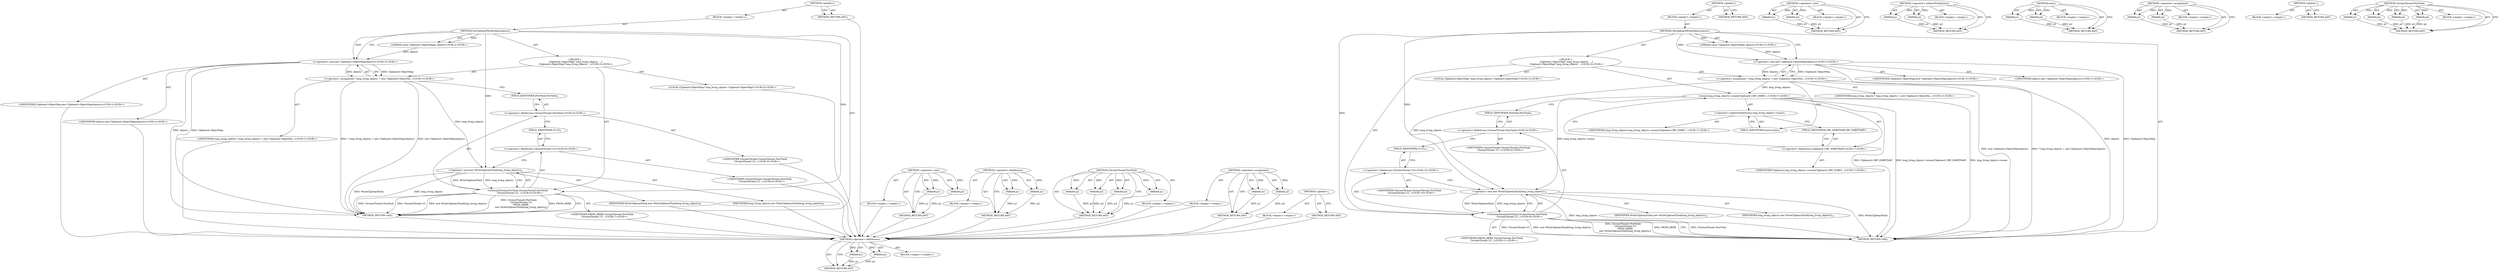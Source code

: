 digraph "ChromeThread.PostTask" {
vulnerable_6 [label=<(METHOD,&lt;global&gt;)<SUB>1</SUB>>];
vulnerable_7 [label=<(BLOCK,&lt;empty&gt;,&lt;empty&gt;)<SUB>1</SUB>>];
vulnerable_8 [label=<(METHOD,OnClipboardWriteObjectsAsync)<SUB>1</SUB>>];
vulnerable_9 [label="<(PARAM,const Clipboard::ObjectMap&amp; objects)<SUB>2</SUB>>"];
vulnerable_10 [label="<(BLOCK,{
   Clipboard::ObjectMap* long_living_objects ...,{
   Clipboard::ObjectMap* long_living_objects ...)<SUB>2</SUB>>"];
vulnerable_11 [label="<(LOCAL,Clipboard.ObjectMap* long_living_objects: Clipboard.ObjectMap*)<SUB>3</SUB>>"];
vulnerable_12 [label="<(&lt;operator&gt;.assignment,* long_living_objects = new Clipboard::ObjectMa...)<SUB>3</SUB>>"];
vulnerable_13 [label="<(IDENTIFIER,long_living_objects,* long_living_objects = new Clipboard::ObjectMa...)<SUB>3</SUB>>"];
vulnerable_14 [label="<(&lt;operator&gt;.new,new Clipboard::ObjectMap(objects))<SUB>3</SUB>>"];
vulnerable_15 [label="<(IDENTIFIER,Clipboard::ObjectMap,new Clipboard::ObjectMap(objects))<SUB>3</SUB>>"];
vulnerable_16 [label="<(IDENTIFIER,objects,new Clipboard::ObjectMap(objects))<SUB>3</SUB>>"];
vulnerable_17 [label="<(ChromeThread.PostTask,ChromeThread::PostTask(
       ChromeThread::UI...)<SUB>5</SUB>>"];
vulnerable_18 [label="<(&lt;operator&gt;.fieldAccess,ChromeThread::PostTask)<SUB>5</SUB>>"];
vulnerable_19 [label="<(IDENTIFIER,ChromeThread,ChromeThread::PostTask(
       ChromeThread::UI...)<SUB>5</SUB>>"];
vulnerable_20 [label=<(FIELD_IDENTIFIER,PostTask,PostTask)<SUB>5</SUB>>];
vulnerable_21 [label="<(&lt;operator&gt;.fieldAccess,ChromeThread::UI)<SUB>6</SUB>>"];
vulnerable_22 [label="<(IDENTIFIER,ChromeThread,ChromeThread::PostTask(
       ChromeThread::UI...)<SUB>6</SUB>>"];
vulnerable_23 [label=<(FIELD_IDENTIFIER,UI,UI)<SUB>6</SUB>>];
vulnerable_24 [label="<(IDENTIFIER,FROM_HERE,ChromeThread::PostTask(
       ChromeThread::UI...)<SUB>7</SUB>>"];
vulnerable_25 [label=<(&lt;operator&gt;.new,new WriteClipboardTask(long_living_objects))<SUB>8</SUB>>];
vulnerable_26 [label=<(IDENTIFIER,WriteClipboardTask,new WriteClipboardTask(long_living_objects))<SUB>8</SUB>>];
vulnerable_27 [label=<(IDENTIFIER,long_living_objects,new WriteClipboardTask(long_living_objects))<SUB>8</SUB>>];
vulnerable_28 [label=<(METHOD_RETURN,void)<SUB>1</SUB>>];
vulnerable_30 [label=<(METHOD_RETURN,ANY)<SUB>1</SUB>>];
vulnerable_56 [label=<(METHOD,&lt;operator&gt;.new)>];
vulnerable_57 [label=<(PARAM,p1)>];
vulnerable_58 [label=<(PARAM,p2)>];
vulnerable_59 [label=<(BLOCK,&lt;empty&gt;,&lt;empty&gt;)>];
vulnerable_60 [label=<(METHOD_RETURN,ANY)>];
vulnerable_68 [label=<(METHOD,&lt;operator&gt;.fieldAccess)>];
vulnerable_69 [label=<(PARAM,p1)>];
vulnerable_70 [label=<(PARAM,p2)>];
vulnerable_71 [label=<(BLOCK,&lt;empty&gt;,&lt;empty&gt;)>];
vulnerable_72 [label=<(METHOD_RETURN,ANY)>];
vulnerable_61 [label=<(METHOD,ChromeThread.PostTask)>];
vulnerable_62 [label=<(PARAM,p1)>];
vulnerable_63 [label=<(PARAM,p2)>];
vulnerable_64 [label=<(PARAM,p3)>];
vulnerable_65 [label=<(PARAM,p4)>];
vulnerable_66 [label=<(BLOCK,&lt;empty&gt;,&lt;empty&gt;)>];
vulnerable_67 [label=<(METHOD_RETURN,ANY)>];
vulnerable_51 [label=<(METHOD,&lt;operator&gt;.assignment)>];
vulnerable_52 [label=<(PARAM,p1)>];
vulnerable_53 [label=<(PARAM,p2)>];
vulnerable_54 [label=<(BLOCK,&lt;empty&gt;,&lt;empty&gt;)>];
vulnerable_55 [label=<(METHOD_RETURN,ANY)>];
vulnerable_45 [label=<(METHOD,&lt;global&gt;)<SUB>1</SUB>>];
vulnerable_46 [label=<(BLOCK,&lt;empty&gt;,&lt;empty&gt;)>];
vulnerable_47 [label=<(METHOD_RETURN,ANY)>];
fixed_78 [label=<(METHOD,&lt;operator&gt;.fieldAccess)>];
fixed_79 [label=<(PARAM,p1)>];
fixed_80 [label=<(PARAM,p2)>];
fixed_81 [label=<(BLOCK,&lt;empty&gt;,&lt;empty&gt;)>];
fixed_82 [label=<(METHOD_RETURN,ANY)>];
fixed_6 [label=<(METHOD,&lt;global&gt;)<SUB>1</SUB>>];
fixed_7 [label=<(BLOCK,&lt;empty&gt;,&lt;empty&gt;)<SUB>1</SUB>>];
fixed_8 [label=<(METHOD,OnClipboardWriteObjectsAsync)<SUB>1</SUB>>];
fixed_9 [label="<(PARAM,const Clipboard::ObjectMap&amp; objects)<SUB>2</SUB>>"];
fixed_10 [label="<(BLOCK,{
   Clipboard::ObjectMap* long_living_objects ...,{
   Clipboard::ObjectMap* long_living_objects ...)<SUB>2</SUB>>"];
fixed_11 [label="<(LOCAL,Clipboard.ObjectMap* long_living_objects: Clipboard.ObjectMap*)<SUB>3</SUB>>"];
fixed_12 [label="<(&lt;operator&gt;.assignment,* long_living_objects = new Clipboard::ObjectMa...)<SUB>3</SUB>>"];
fixed_13 [label="<(IDENTIFIER,long_living_objects,* long_living_objects = new Clipboard::ObjectMa...)<SUB>3</SUB>>"];
fixed_14 [label="<(&lt;operator&gt;.new,new Clipboard::ObjectMap(objects))<SUB>3</SUB>>"];
fixed_15 [label="<(IDENTIFIER,Clipboard::ObjectMap,new Clipboard::ObjectMap(objects))<SUB>3</SUB>>"];
fixed_16 [label="<(IDENTIFIER,objects,new Clipboard::ObjectMap(objects))<SUB>3</SUB>>"];
fixed_17 [label="<(erase,long_living_objects-&gt;erase(Clipboard::CBF_SMBIT...)<SUB>7</SUB>>"];
fixed_18 [label=<(&lt;operator&gt;.indirectFieldAccess,long_living_objects-&gt;erase)<SUB>7</SUB>>];
fixed_19 [label="<(IDENTIFIER,long_living_objects,long_living_objects-&gt;erase(Clipboard::CBF_SMBIT...)<SUB>7</SUB>>"];
fixed_20 [label=<(FIELD_IDENTIFIER,erase,erase)<SUB>7</SUB>>];
fixed_21 [label="<(&lt;operator&gt;.fieldAccess,Clipboard::CBF_SMBITMAP)<SUB>7</SUB>>"];
fixed_22 [label="<(IDENTIFIER,Clipboard,long_living_objects-&gt;erase(Clipboard::CBF_SMBIT...)<SUB>7</SUB>>"];
fixed_23 [label=<(FIELD_IDENTIFIER,CBF_SMBITMAP,CBF_SMBITMAP)<SUB>7</SUB>>];
fixed_24 [label="<(ChromeThread.PostTask,ChromeThread::PostTask(
       ChromeThread::UI...)<SUB>9</SUB>>"];
fixed_25 [label="<(&lt;operator&gt;.fieldAccess,ChromeThread::PostTask)<SUB>9</SUB>>"];
fixed_26 [label="<(IDENTIFIER,ChromeThread,ChromeThread::PostTask(
       ChromeThread::UI...)<SUB>9</SUB>>"];
fixed_27 [label=<(FIELD_IDENTIFIER,PostTask,PostTask)<SUB>9</SUB>>];
fixed_28 [label="<(&lt;operator&gt;.fieldAccess,ChromeThread::UI)<SUB>10</SUB>>"];
fixed_29 [label="<(IDENTIFIER,ChromeThread,ChromeThread::PostTask(
       ChromeThread::UI...)<SUB>10</SUB>>"];
fixed_30 [label=<(FIELD_IDENTIFIER,UI,UI)<SUB>10</SUB>>];
fixed_31 [label="<(IDENTIFIER,FROM_HERE,ChromeThread::PostTask(
       ChromeThread::UI...)<SUB>11</SUB>>"];
fixed_32 [label=<(&lt;operator&gt;.new,new WriteClipboardTask(long_living_objects))<SUB>12</SUB>>];
fixed_33 [label=<(IDENTIFIER,WriteClipboardTask,new WriteClipboardTask(long_living_objects))<SUB>12</SUB>>];
fixed_34 [label=<(IDENTIFIER,long_living_objects,new WriteClipboardTask(long_living_objects))<SUB>12</SUB>>];
fixed_35 [label=<(METHOD_RETURN,void)<SUB>1</SUB>>];
fixed_37 [label=<(METHOD_RETURN,ANY)<SUB>1</SUB>>];
fixed_63 [label=<(METHOD,&lt;operator&gt;.new)>];
fixed_64 [label=<(PARAM,p1)>];
fixed_65 [label=<(PARAM,p2)>];
fixed_66 [label=<(BLOCK,&lt;empty&gt;,&lt;empty&gt;)>];
fixed_67 [label=<(METHOD_RETURN,ANY)>];
fixed_73 [label=<(METHOD,&lt;operator&gt;.indirectFieldAccess)>];
fixed_74 [label=<(PARAM,p1)>];
fixed_75 [label=<(PARAM,p2)>];
fixed_76 [label=<(BLOCK,&lt;empty&gt;,&lt;empty&gt;)>];
fixed_77 [label=<(METHOD_RETURN,ANY)>];
fixed_68 [label=<(METHOD,erase)>];
fixed_69 [label=<(PARAM,p1)>];
fixed_70 [label=<(PARAM,p2)>];
fixed_71 [label=<(BLOCK,&lt;empty&gt;,&lt;empty&gt;)>];
fixed_72 [label=<(METHOD_RETURN,ANY)>];
fixed_58 [label=<(METHOD,&lt;operator&gt;.assignment)>];
fixed_59 [label=<(PARAM,p1)>];
fixed_60 [label=<(PARAM,p2)>];
fixed_61 [label=<(BLOCK,&lt;empty&gt;,&lt;empty&gt;)>];
fixed_62 [label=<(METHOD_RETURN,ANY)>];
fixed_52 [label=<(METHOD,&lt;global&gt;)<SUB>1</SUB>>];
fixed_53 [label=<(BLOCK,&lt;empty&gt;,&lt;empty&gt;)>];
fixed_54 [label=<(METHOD_RETURN,ANY)>];
fixed_83 [label=<(METHOD,ChromeThread.PostTask)>];
fixed_84 [label=<(PARAM,p1)>];
fixed_85 [label=<(PARAM,p2)>];
fixed_86 [label=<(PARAM,p3)>];
fixed_87 [label=<(PARAM,p4)>];
fixed_88 [label=<(BLOCK,&lt;empty&gt;,&lt;empty&gt;)>];
fixed_89 [label=<(METHOD_RETURN,ANY)>];
vulnerable_6 -> vulnerable_7  [key=0, label="AST: "];
vulnerable_6 -> vulnerable_30  [key=0, label="AST: "];
vulnerable_6 -> vulnerable_30  [key=1, label="CFG: "];
vulnerable_7 -> vulnerable_8  [key=0, label="AST: "];
vulnerable_8 -> vulnerable_9  [key=0, label="AST: "];
vulnerable_8 -> vulnerable_9  [key=1, label="DDG: "];
vulnerable_8 -> vulnerable_10  [key=0, label="AST: "];
vulnerable_8 -> vulnerable_28  [key=0, label="AST: "];
vulnerable_8 -> vulnerable_14  [key=0, label="CFG: "];
vulnerable_8 -> vulnerable_14  [key=1, label="DDG: "];
vulnerable_8 -> vulnerable_17  [key=0, label="DDG: "];
vulnerable_8 -> vulnerable_25  [key=0, label="DDG: "];
vulnerable_9 -> vulnerable_14  [key=0, label="DDG: objects"];
vulnerable_10 -> vulnerable_11  [key=0, label="AST: "];
vulnerable_10 -> vulnerable_12  [key=0, label="AST: "];
vulnerable_10 -> vulnerable_17  [key=0, label="AST: "];
vulnerable_11 -> fixed_78  [key=0];
vulnerable_12 -> vulnerable_13  [key=0, label="AST: "];
vulnerable_12 -> vulnerable_14  [key=0, label="AST: "];
vulnerable_12 -> vulnerable_20  [key=0, label="CFG: "];
vulnerable_12 -> vulnerable_28  [key=0, label="DDG: new Clipboard::ObjectMap(objects)"];
vulnerable_12 -> vulnerable_28  [key=1, label="DDG: * long_living_objects = new Clipboard::ObjectMap(objects)"];
vulnerable_12 -> vulnerable_25  [key=0, label="DDG: long_living_objects"];
vulnerable_13 -> fixed_78  [key=0];
vulnerable_14 -> vulnerable_15  [key=0, label="AST: "];
vulnerable_14 -> vulnerable_16  [key=0, label="AST: "];
vulnerable_14 -> vulnerable_12  [key=0, label="CFG: "];
vulnerable_14 -> vulnerable_12  [key=1, label="DDG: Clipboard::ObjectMap"];
vulnerable_14 -> vulnerable_12  [key=2, label="DDG: objects"];
vulnerable_14 -> vulnerable_28  [key=0, label="DDG: objects"];
vulnerable_14 -> vulnerable_28  [key=1, label="DDG: Clipboard::ObjectMap"];
vulnerable_15 -> fixed_78  [key=0];
vulnerable_16 -> fixed_78  [key=0];
vulnerable_17 -> vulnerable_18  [key=0, label="AST: "];
vulnerable_17 -> vulnerable_21  [key=0, label="AST: "];
vulnerable_17 -> vulnerable_24  [key=0, label="AST: "];
vulnerable_17 -> vulnerable_25  [key=0, label="AST: "];
vulnerable_17 -> vulnerable_28  [key=0, label="CFG: "];
vulnerable_17 -> vulnerable_28  [key=1, label="DDG: ChromeThread::PostTask"];
vulnerable_17 -> vulnerable_28  [key=2, label="DDG: ChromeThread::UI"];
vulnerable_17 -> vulnerable_28  [key=3, label="DDG: new WriteClipboardTask(long_living_objects)"];
vulnerable_17 -> vulnerable_28  [key=4, label="DDG: ChromeThread::PostTask(
       ChromeThread::UI,
       FROM_HERE,
      new WriteClipboardTask(long_living_objects))"];
vulnerable_17 -> vulnerable_28  [key=5, label="DDG: FROM_HERE"];
vulnerable_18 -> vulnerable_19  [key=0, label="AST: "];
vulnerable_18 -> vulnerable_20  [key=0, label="AST: "];
vulnerable_18 -> vulnerable_23  [key=0, label="CFG: "];
vulnerable_19 -> fixed_78  [key=0];
vulnerable_20 -> vulnerable_18  [key=0, label="CFG: "];
vulnerable_21 -> vulnerable_22  [key=0, label="AST: "];
vulnerable_21 -> vulnerable_23  [key=0, label="AST: "];
vulnerable_21 -> vulnerable_25  [key=0, label="CFG: "];
vulnerable_22 -> fixed_78  [key=0];
vulnerable_23 -> vulnerable_21  [key=0, label="CFG: "];
vulnerable_24 -> fixed_78  [key=0];
vulnerable_25 -> vulnerable_26  [key=0, label="AST: "];
vulnerable_25 -> vulnerable_27  [key=0, label="AST: "];
vulnerable_25 -> vulnerable_17  [key=0, label="CFG: "];
vulnerable_25 -> vulnerable_17  [key=1, label="DDG: WriteClipboardTask"];
vulnerable_25 -> vulnerable_17  [key=2, label="DDG: long_living_objects"];
vulnerable_25 -> vulnerable_28  [key=0, label="DDG: long_living_objects"];
vulnerable_25 -> vulnerable_28  [key=1, label="DDG: WriteClipboardTask"];
vulnerable_26 -> fixed_78  [key=0];
vulnerable_27 -> fixed_78  [key=0];
vulnerable_28 -> fixed_78  [key=0];
vulnerable_30 -> fixed_78  [key=0];
vulnerable_56 -> vulnerable_57  [key=0, label="AST: "];
vulnerable_56 -> vulnerable_57  [key=1, label="DDG: "];
vulnerable_56 -> vulnerable_59  [key=0, label="AST: "];
vulnerable_56 -> vulnerable_58  [key=0, label="AST: "];
vulnerable_56 -> vulnerable_58  [key=1, label="DDG: "];
vulnerable_56 -> vulnerable_60  [key=0, label="AST: "];
vulnerable_56 -> vulnerable_60  [key=1, label="CFG: "];
vulnerable_57 -> vulnerable_60  [key=0, label="DDG: p1"];
vulnerable_58 -> vulnerable_60  [key=0, label="DDG: p2"];
vulnerable_59 -> fixed_78  [key=0];
vulnerable_60 -> fixed_78  [key=0];
vulnerable_68 -> vulnerable_69  [key=0, label="AST: "];
vulnerable_68 -> vulnerable_69  [key=1, label="DDG: "];
vulnerable_68 -> vulnerable_71  [key=0, label="AST: "];
vulnerable_68 -> vulnerable_70  [key=0, label="AST: "];
vulnerable_68 -> vulnerable_70  [key=1, label="DDG: "];
vulnerable_68 -> vulnerable_72  [key=0, label="AST: "];
vulnerable_68 -> vulnerable_72  [key=1, label="CFG: "];
vulnerable_69 -> vulnerable_72  [key=0, label="DDG: p1"];
vulnerable_70 -> vulnerable_72  [key=0, label="DDG: p2"];
vulnerable_71 -> fixed_78  [key=0];
vulnerable_72 -> fixed_78  [key=0];
vulnerable_61 -> vulnerable_62  [key=0, label="AST: "];
vulnerable_61 -> vulnerable_62  [key=1, label="DDG: "];
vulnerable_61 -> vulnerable_66  [key=0, label="AST: "];
vulnerable_61 -> vulnerable_63  [key=0, label="AST: "];
vulnerable_61 -> vulnerable_63  [key=1, label="DDG: "];
vulnerable_61 -> vulnerable_67  [key=0, label="AST: "];
vulnerable_61 -> vulnerable_67  [key=1, label="CFG: "];
vulnerable_61 -> vulnerable_64  [key=0, label="AST: "];
vulnerable_61 -> vulnerable_64  [key=1, label="DDG: "];
vulnerable_61 -> vulnerable_65  [key=0, label="AST: "];
vulnerable_61 -> vulnerable_65  [key=1, label="DDG: "];
vulnerable_62 -> vulnerable_67  [key=0, label="DDG: p1"];
vulnerable_63 -> vulnerable_67  [key=0, label="DDG: p2"];
vulnerable_64 -> vulnerable_67  [key=0, label="DDG: p3"];
vulnerable_65 -> vulnerable_67  [key=0, label="DDG: p4"];
vulnerable_66 -> fixed_78  [key=0];
vulnerable_67 -> fixed_78  [key=0];
vulnerable_51 -> vulnerable_52  [key=0, label="AST: "];
vulnerable_51 -> vulnerable_52  [key=1, label="DDG: "];
vulnerable_51 -> vulnerable_54  [key=0, label="AST: "];
vulnerable_51 -> vulnerable_53  [key=0, label="AST: "];
vulnerable_51 -> vulnerable_53  [key=1, label="DDG: "];
vulnerable_51 -> vulnerable_55  [key=0, label="AST: "];
vulnerable_51 -> vulnerable_55  [key=1, label="CFG: "];
vulnerable_52 -> vulnerable_55  [key=0, label="DDG: p1"];
vulnerable_53 -> vulnerable_55  [key=0, label="DDG: p2"];
vulnerable_54 -> fixed_78  [key=0];
vulnerable_55 -> fixed_78  [key=0];
vulnerable_45 -> vulnerable_46  [key=0, label="AST: "];
vulnerable_45 -> vulnerable_47  [key=0, label="AST: "];
vulnerable_45 -> vulnerable_47  [key=1, label="CFG: "];
vulnerable_46 -> fixed_78  [key=0];
vulnerable_47 -> fixed_78  [key=0];
fixed_78 -> fixed_79  [key=0, label="AST: "];
fixed_78 -> fixed_79  [key=1, label="DDG: "];
fixed_78 -> fixed_81  [key=0, label="AST: "];
fixed_78 -> fixed_80  [key=0, label="AST: "];
fixed_78 -> fixed_80  [key=1, label="DDG: "];
fixed_78 -> fixed_82  [key=0, label="AST: "];
fixed_78 -> fixed_82  [key=1, label="CFG: "];
fixed_79 -> fixed_82  [key=0, label="DDG: p1"];
fixed_80 -> fixed_82  [key=0, label="DDG: p2"];
fixed_6 -> fixed_7  [key=0, label="AST: "];
fixed_6 -> fixed_37  [key=0, label="AST: "];
fixed_6 -> fixed_37  [key=1, label="CFG: "];
fixed_7 -> fixed_8  [key=0, label="AST: "];
fixed_8 -> fixed_9  [key=0, label="AST: "];
fixed_8 -> fixed_9  [key=1, label="DDG: "];
fixed_8 -> fixed_10  [key=0, label="AST: "];
fixed_8 -> fixed_35  [key=0, label="AST: "];
fixed_8 -> fixed_14  [key=0, label="CFG: "];
fixed_8 -> fixed_14  [key=1, label="DDG: "];
fixed_8 -> fixed_24  [key=0, label="DDG: "];
fixed_8 -> fixed_32  [key=0, label="DDG: "];
fixed_9 -> fixed_14  [key=0, label="DDG: objects"];
fixed_10 -> fixed_11  [key=0, label="AST: "];
fixed_10 -> fixed_12  [key=0, label="AST: "];
fixed_10 -> fixed_17  [key=0, label="AST: "];
fixed_10 -> fixed_24  [key=0, label="AST: "];
fixed_12 -> fixed_13  [key=0, label="AST: "];
fixed_12 -> fixed_14  [key=0, label="AST: "];
fixed_12 -> fixed_20  [key=0, label="CFG: "];
fixed_12 -> fixed_35  [key=0, label="DDG: new Clipboard::ObjectMap(objects)"];
fixed_12 -> fixed_35  [key=1, label="DDG: * long_living_objects = new Clipboard::ObjectMap(objects)"];
fixed_12 -> fixed_17  [key=0, label="DDG: long_living_objects"];
fixed_12 -> fixed_32  [key=0, label="DDG: long_living_objects"];
fixed_14 -> fixed_15  [key=0, label="AST: "];
fixed_14 -> fixed_16  [key=0, label="AST: "];
fixed_14 -> fixed_12  [key=0, label="CFG: "];
fixed_14 -> fixed_12  [key=1, label="DDG: Clipboard::ObjectMap"];
fixed_14 -> fixed_12  [key=2, label="DDG: objects"];
fixed_14 -> fixed_35  [key=0, label="DDG: objects"];
fixed_14 -> fixed_35  [key=1, label="DDG: Clipboard::ObjectMap"];
fixed_17 -> fixed_18  [key=0, label="AST: "];
fixed_17 -> fixed_21  [key=0, label="AST: "];
fixed_17 -> fixed_27  [key=0, label="CFG: "];
fixed_17 -> fixed_35  [key=0, label="DDG: long_living_objects-&gt;erase"];
fixed_17 -> fixed_35  [key=1, label="DDG: Clipboard::CBF_SMBITMAP"];
fixed_17 -> fixed_35  [key=2, label="DDG: long_living_objects-&gt;erase(Clipboard::CBF_SMBITMAP)"];
fixed_17 -> fixed_32  [key=0, label="DDG: long_living_objects-&gt;erase"];
fixed_18 -> fixed_19  [key=0, label="AST: "];
fixed_18 -> fixed_20  [key=0, label="AST: "];
fixed_18 -> fixed_23  [key=0, label="CFG: "];
fixed_20 -> fixed_18  [key=0, label="CFG: "];
fixed_21 -> fixed_22  [key=0, label="AST: "];
fixed_21 -> fixed_23  [key=0, label="AST: "];
fixed_21 -> fixed_17  [key=0, label="CFG: "];
fixed_23 -> fixed_21  [key=0, label="CFG: "];
fixed_24 -> fixed_25  [key=0, label="AST: "];
fixed_24 -> fixed_28  [key=0, label="AST: "];
fixed_24 -> fixed_31  [key=0, label="AST: "];
fixed_24 -> fixed_32  [key=0, label="AST: "];
fixed_24 -> fixed_35  [key=0, label="CFG: "];
fixed_24 -> fixed_35  [key=1, label="DDG: ChromeThread::PostTask"];
fixed_24 -> fixed_35  [key=2, label="DDG: ChromeThread::UI"];
fixed_24 -> fixed_35  [key=3, label="DDG: new WriteClipboardTask(long_living_objects)"];
fixed_24 -> fixed_35  [key=4, label="DDG: ChromeThread::PostTask(
       ChromeThread::UI,
       FROM_HERE,
      new WriteClipboardTask(long_living_objects))"];
fixed_24 -> fixed_35  [key=5, label="DDG: FROM_HERE"];
fixed_25 -> fixed_26  [key=0, label="AST: "];
fixed_25 -> fixed_27  [key=0, label="AST: "];
fixed_25 -> fixed_30  [key=0, label="CFG: "];
fixed_27 -> fixed_25  [key=0, label="CFG: "];
fixed_28 -> fixed_29  [key=0, label="AST: "];
fixed_28 -> fixed_30  [key=0, label="AST: "];
fixed_28 -> fixed_32  [key=0, label="CFG: "];
fixed_30 -> fixed_28  [key=0, label="CFG: "];
fixed_32 -> fixed_33  [key=0, label="AST: "];
fixed_32 -> fixed_34  [key=0, label="AST: "];
fixed_32 -> fixed_24  [key=0, label="CFG: "];
fixed_32 -> fixed_24  [key=1, label="DDG: WriteClipboardTask"];
fixed_32 -> fixed_24  [key=2, label="DDG: long_living_objects"];
fixed_32 -> fixed_35  [key=0, label="DDG: long_living_objects"];
fixed_32 -> fixed_35  [key=1, label="DDG: WriteClipboardTask"];
fixed_63 -> fixed_64  [key=0, label="AST: "];
fixed_63 -> fixed_64  [key=1, label="DDG: "];
fixed_63 -> fixed_66  [key=0, label="AST: "];
fixed_63 -> fixed_65  [key=0, label="AST: "];
fixed_63 -> fixed_65  [key=1, label="DDG: "];
fixed_63 -> fixed_67  [key=0, label="AST: "];
fixed_63 -> fixed_67  [key=1, label="CFG: "];
fixed_64 -> fixed_67  [key=0, label="DDG: p1"];
fixed_65 -> fixed_67  [key=0, label="DDG: p2"];
fixed_73 -> fixed_74  [key=0, label="AST: "];
fixed_73 -> fixed_74  [key=1, label="DDG: "];
fixed_73 -> fixed_76  [key=0, label="AST: "];
fixed_73 -> fixed_75  [key=0, label="AST: "];
fixed_73 -> fixed_75  [key=1, label="DDG: "];
fixed_73 -> fixed_77  [key=0, label="AST: "];
fixed_73 -> fixed_77  [key=1, label="CFG: "];
fixed_74 -> fixed_77  [key=0, label="DDG: p1"];
fixed_75 -> fixed_77  [key=0, label="DDG: p2"];
fixed_68 -> fixed_69  [key=0, label="AST: "];
fixed_68 -> fixed_69  [key=1, label="DDG: "];
fixed_68 -> fixed_71  [key=0, label="AST: "];
fixed_68 -> fixed_70  [key=0, label="AST: "];
fixed_68 -> fixed_70  [key=1, label="DDG: "];
fixed_68 -> fixed_72  [key=0, label="AST: "];
fixed_68 -> fixed_72  [key=1, label="CFG: "];
fixed_69 -> fixed_72  [key=0, label="DDG: p1"];
fixed_70 -> fixed_72  [key=0, label="DDG: p2"];
fixed_58 -> fixed_59  [key=0, label="AST: "];
fixed_58 -> fixed_59  [key=1, label="DDG: "];
fixed_58 -> fixed_61  [key=0, label="AST: "];
fixed_58 -> fixed_60  [key=0, label="AST: "];
fixed_58 -> fixed_60  [key=1, label="DDG: "];
fixed_58 -> fixed_62  [key=0, label="AST: "];
fixed_58 -> fixed_62  [key=1, label="CFG: "];
fixed_59 -> fixed_62  [key=0, label="DDG: p1"];
fixed_60 -> fixed_62  [key=0, label="DDG: p2"];
fixed_52 -> fixed_53  [key=0, label="AST: "];
fixed_52 -> fixed_54  [key=0, label="AST: "];
fixed_52 -> fixed_54  [key=1, label="CFG: "];
fixed_83 -> fixed_84  [key=0, label="AST: "];
fixed_83 -> fixed_84  [key=1, label="DDG: "];
fixed_83 -> fixed_88  [key=0, label="AST: "];
fixed_83 -> fixed_85  [key=0, label="AST: "];
fixed_83 -> fixed_85  [key=1, label="DDG: "];
fixed_83 -> fixed_89  [key=0, label="AST: "];
fixed_83 -> fixed_89  [key=1, label="CFG: "];
fixed_83 -> fixed_86  [key=0, label="AST: "];
fixed_83 -> fixed_86  [key=1, label="DDG: "];
fixed_83 -> fixed_87  [key=0, label="AST: "];
fixed_83 -> fixed_87  [key=1, label="DDG: "];
fixed_84 -> fixed_89  [key=0, label="DDG: p1"];
fixed_85 -> fixed_89  [key=0, label="DDG: p2"];
fixed_86 -> fixed_89  [key=0, label="DDG: p3"];
fixed_87 -> fixed_89  [key=0, label="DDG: p4"];
}
